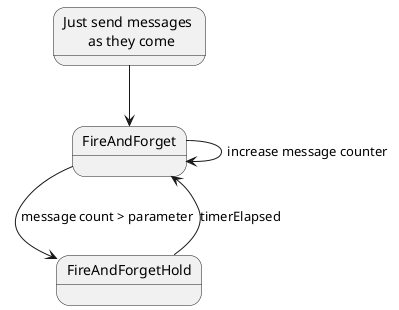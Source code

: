 @startuml

state "Just send messages \n as they come" as case1 
case1 --> FireAndForget 
FireAndForget -->FireAndForget: increase message counter
FireAndForget -->FireAndForgetHold: message count > parameter
FireAndForgetHold -->FireAndForget: timerElapsed


@enduml